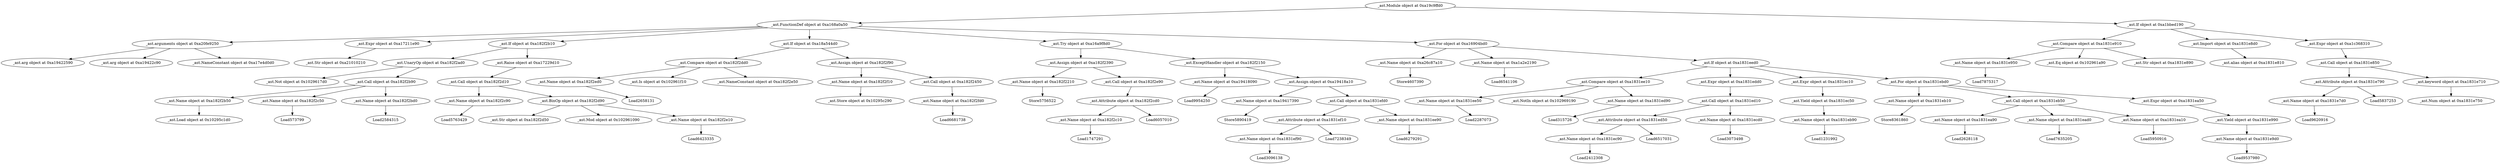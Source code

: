 strict digraph  {
<_ast.arg object at 0xa19422590>;
<_ast.arg object at 0xa19422c90>;
<_ast.NameConstant object at 0xa17e4d0d0>;
<_ast.arguments object at 0xa20fe9250>;
<_ast.Str object at 0xa21010210>;
<_ast.Expr object at 0xa17211e90>;
<_ast.Not object at 0x1029617d0>;
<_ast.Load object at 0x10295c1d0>;
<_ast.Name object at 0xa182f2b50>;
<_ast.Name object at 0xa182f2c50>;
Load573799;
<_ast.Name object at 0xa182f2bd0>;
Load2584315;
<_ast.Call object at 0xa182f2b90>;
<_ast.UnaryOp object at 0xa182f2ad0>;
<_ast.Name object at 0xa182f2c90>;
Load5763429;
<_ast.Str object at 0xa182f2d50>;
<_ast.Mod object at 0x102961090>;
<_ast.Name object at 0xa182f2e10>;
Load6423335;
<_ast.BinOp object at 0xa182f2d90>;
<_ast.Call object at 0xa182f2d10>;
<_ast.Raise object at 0xa17229d10>;
<_ast.If object at 0xa182f2b10>;
<_ast.Name object at 0xa182f2ed0>;
Load2658131;
<_ast.Is object at 0x102961f10>;
<_ast.NameConstant object at 0xa182f2e50>;
<_ast.Compare object at 0xa182f2dd0>;
<_ast.Store object at 0x10295c290>;
<_ast.Name object at 0xa182f2f10>;
<_ast.Name object at 0xa182f2fd0>;
Load6681738;
<_ast.Call object at 0xa182f2450>;
<_ast.Assign object at 0xa182f2f90>;
<_ast.If object at 0xa18a544d0>;
<_ast.Name object at 0xa182f2210>;
Store5756522;
<_ast.Name object at 0xa182f2c10>;
Load1747291;
<_ast.Attribute object at 0xa182f2cd0>;
Load6057010;
<_ast.Call object at 0xa182f2e90>;
<_ast.Assign object at 0xa182f2390>;
<_ast.Name object at 0xa19418090>;
Load9954250;
<_ast.Name object at 0xa19417390>;
Store5890419;
<_ast.Name object at 0xa1831ef90>;
Load3096138;
<_ast.Attribute object at 0xa1831ef10>;
Load7238349;
<_ast.Name object at 0xa1831ee90>;
Load6279291;
<_ast.Call object at 0xa1831efd0>;
<_ast.Assign object at 0xa19418a10>;
<_ast.ExceptHandler object at 0xa182f2150>;
<_ast.Try object at 0xa16a9f8d0>;
<_ast.Name object at 0xa26c87a10>;
Store4607390;
<_ast.Name object at 0xa1a2e2190>;
Load6541106;
<_ast.Name object at 0xa1831ee50>;
Load2287073;
<_ast.NotIn object at 0x102969190>;
<_ast.Name object at 0xa1831ed90>;
Load315726;
<_ast.Compare object at 0xa1831ee10>;
<_ast.Name object at 0xa1831ec90>;
Load2412308;
<_ast.Attribute object at 0xa1831ed50>;
Load6517031;
<_ast.Name object at 0xa1831ecd0>;
Load3073498;
<_ast.Call object at 0xa1831ed10>;
<_ast.Expr object at 0xa1831edd0>;
<_ast.Name object at 0xa1831eb90>;
Load1231992;
<_ast.Yield object at 0xa1831ec50>;
<_ast.Expr object at 0xa1831ec10>;
<_ast.Name object at 0xa1831eb10>;
Store8361860;
<_ast.Name object at 0xa1831ea90>;
Load2628118;
<_ast.Name object at 0xa1831ead0>;
Load7635205;
<_ast.Name object at 0xa1831ea10>;
Load5950916;
<_ast.Call object at 0xa1831eb50>;
<_ast.Name object at 0xa1831e9d0>;
Load9537980;
<_ast.Yield object at 0xa1831e990>;
<_ast.Expr object at 0xa1831ea50>;
<_ast.For object at 0xa1831ebd0>;
<_ast.If object at 0xa1831eed0>;
<_ast.For object at 0xa16904bd0>;
<_ast.FunctionDef object at 0xa168a0a50>;
<_ast.Name object at 0xa1831e950>;
Load7875317;
<_ast.Eq object at 0x102961a90>;
<_ast.Str object at 0xa1831e890>;
<_ast.Compare object at 0xa1831e910>;
<_ast.alias object at 0xa1831e810>;
<_ast.Import object at 0xa1831e8d0>;
<_ast.Name object at 0xa1831e7d0>;
Load9620916;
<_ast.Attribute object at 0xa1831e790>;
Load5837253;
<_ast.Num object at 0xa1831e750>;
<_ast.keyword object at 0xa1831e710>;
<_ast.Call object at 0xa1831e850>;
<_ast.Expr object at 0xa1c368310>;
<_ast.If object at 0xa1bbed190>;
<_ast.Module object at 0xa19c9ffd0>;
<_ast.arguments object at 0xa20fe9250> -> <_ast.arg object at 0xa19422590>;
<_ast.arguments object at 0xa20fe9250> -> <_ast.arg object at 0xa19422c90>;
<_ast.arguments object at 0xa20fe9250> -> <_ast.NameConstant object at 0xa17e4d0d0>;
<_ast.Expr object at 0xa17211e90> -> <_ast.Str object at 0xa21010210>;
<_ast.Name object at 0xa182f2b50> -> <_ast.Load object at 0x10295c1d0>;
<_ast.Name object at 0xa182f2c50> -> Load573799;
<_ast.Name object at 0xa182f2bd0> -> Load2584315;
<_ast.Call object at 0xa182f2b90> -> <_ast.Name object at 0xa182f2b50>;
<_ast.Call object at 0xa182f2b90> -> <_ast.Name object at 0xa182f2c50>;
<_ast.Call object at 0xa182f2b90> -> <_ast.Name object at 0xa182f2bd0>;
<_ast.UnaryOp object at 0xa182f2ad0> -> <_ast.Not object at 0x1029617d0>;
<_ast.UnaryOp object at 0xa182f2ad0> -> <_ast.Call object at 0xa182f2b90>;
<_ast.Name object at 0xa182f2c90> -> Load5763429;
<_ast.Name object at 0xa182f2e10> -> Load6423335;
<_ast.BinOp object at 0xa182f2d90> -> <_ast.Str object at 0xa182f2d50>;
<_ast.BinOp object at 0xa182f2d90> -> <_ast.Mod object at 0x102961090>;
<_ast.BinOp object at 0xa182f2d90> -> <_ast.Name object at 0xa182f2e10>;
<_ast.Call object at 0xa182f2d10> -> <_ast.Name object at 0xa182f2c90>;
<_ast.Call object at 0xa182f2d10> -> <_ast.BinOp object at 0xa182f2d90>;
<_ast.Raise object at 0xa17229d10> -> <_ast.Call object at 0xa182f2d10>;
<_ast.If object at 0xa182f2b10> -> <_ast.UnaryOp object at 0xa182f2ad0>;
<_ast.If object at 0xa182f2b10> -> <_ast.Raise object at 0xa17229d10>;
<_ast.Name object at 0xa182f2ed0> -> Load2658131;
<_ast.Compare object at 0xa182f2dd0> -> <_ast.Name object at 0xa182f2ed0>;
<_ast.Compare object at 0xa182f2dd0> -> <_ast.Is object at 0x102961f10>;
<_ast.Compare object at 0xa182f2dd0> -> <_ast.NameConstant object at 0xa182f2e50>;
<_ast.Name object at 0xa182f2f10> -> <_ast.Store object at 0x10295c290>;
<_ast.Name object at 0xa182f2fd0> -> Load6681738;
<_ast.Call object at 0xa182f2450> -> <_ast.Name object at 0xa182f2fd0>;
<_ast.Assign object at 0xa182f2f90> -> <_ast.Name object at 0xa182f2f10>;
<_ast.Assign object at 0xa182f2f90> -> <_ast.Call object at 0xa182f2450>;
<_ast.If object at 0xa18a544d0> -> <_ast.Compare object at 0xa182f2dd0>;
<_ast.If object at 0xa18a544d0> -> <_ast.Assign object at 0xa182f2f90>;
<_ast.Name object at 0xa182f2210> -> Store5756522;
<_ast.Name object at 0xa182f2c10> -> Load1747291;
<_ast.Attribute object at 0xa182f2cd0> -> <_ast.Name object at 0xa182f2c10>;
<_ast.Attribute object at 0xa182f2cd0> -> Load6057010;
<_ast.Call object at 0xa182f2e90> -> <_ast.Attribute object at 0xa182f2cd0>;
<_ast.Assign object at 0xa182f2390> -> <_ast.Name object at 0xa182f2210>;
<_ast.Assign object at 0xa182f2390> -> <_ast.Call object at 0xa182f2e90>;
<_ast.Name object at 0xa19418090> -> Load9954250;
<_ast.Name object at 0xa19417390> -> Store5890419;
<_ast.Name object at 0xa1831ef90> -> Load3096138;
<_ast.Attribute object at 0xa1831ef10> -> <_ast.Name object at 0xa1831ef90>;
<_ast.Attribute object at 0xa1831ef10> -> Load7238349;
<_ast.Name object at 0xa1831ee90> -> Load6279291;
<_ast.Call object at 0xa1831efd0> -> <_ast.Attribute object at 0xa1831ef10>;
<_ast.Call object at 0xa1831efd0> -> <_ast.Name object at 0xa1831ee90>;
<_ast.Assign object at 0xa19418a10> -> <_ast.Name object at 0xa19417390>;
<_ast.Assign object at 0xa19418a10> -> <_ast.Call object at 0xa1831efd0>;
<_ast.ExceptHandler object at 0xa182f2150> -> <_ast.Name object at 0xa19418090>;
<_ast.ExceptHandler object at 0xa182f2150> -> <_ast.Assign object at 0xa19418a10>;
<_ast.Try object at 0xa16a9f8d0> -> <_ast.Assign object at 0xa182f2390>;
<_ast.Try object at 0xa16a9f8d0> -> <_ast.ExceptHandler object at 0xa182f2150>;
<_ast.Name object at 0xa26c87a10> -> Store4607390;
<_ast.Name object at 0xa1a2e2190> -> Load6541106;
<_ast.Name object at 0xa1831ee50> -> Load2287073;
<_ast.Name object at 0xa1831ed90> -> Load315726;
<_ast.Compare object at 0xa1831ee10> -> <_ast.Name object at 0xa1831ee50>;
<_ast.Compare object at 0xa1831ee10> -> <_ast.NotIn object at 0x102969190>;
<_ast.Compare object at 0xa1831ee10> -> <_ast.Name object at 0xa1831ed90>;
<_ast.Name object at 0xa1831ec90> -> Load2412308;
<_ast.Attribute object at 0xa1831ed50> -> <_ast.Name object at 0xa1831ec90>;
<_ast.Attribute object at 0xa1831ed50> -> Load6517031;
<_ast.Name object at 0xa1831ecd0> -> Load3073498;
<_ast.Call object at 0xa1831ed10> -> <_ast.Attribute object at 0xa1831ed50>;
<_ast.Call object at 0xa1831ed10> -> <_ast.Name object at 0xa1831ecd0>;
<_ast.Expr object at 0xa1831edd0> -> <_ast.Call object at 0xa1831ed10>;
<_ast.Name object at 0xa1831eb90> -> Load1231992;
<_ast.Yield object at 0xa1831ec50> -> <_ast.Name object at 0xa1831eb90>;
<_ast.Expr object at 0xa1831ec10> -> <_ast.Yield object at 0xa1831ec50>;
<_ast.Name object at 0xa1831eb10> -> Store8361860;
<_ast.Name object at 0xa1831ea90> -> Load2628118;
<_ast.Name object at 0xa1831ead0> -> Load7635205;
<_ast.Name object at 0xa1831ea10> -> Load5950916;
<_ast.Call object at 0xa1831eb50> -> <_ast.Name object at 0xa1831ea90>;
<_ast.Call object at 0xa1831eb50> -> <_ast.Name object at 0xa1831ead0>;
<_ast.Call object at 0xa1831eb50> -> <_ast.Name object at 0xa1831ea10>;
<_ast.Name object at 0xa1831e9d0> -> Load9537980;
<_ast.Yield object at 0xa1831e990> -> <_ast.Name object at 0xa1831e9d0>;
<_ast.Expr object at 0xa1831ea50> -> <_ast.Yield object at 0xa1831e990>;
<_ast.For object at 0xa1831ebd0> -> <_ast.Name object at 0xa1831eb10>;
<_ast.For object at 0xa1831ebd0> -> <_ast.Call object at 0xa1831eb50>;
<_ast.For object at 0xa1831ebd0> -> <_ast.Expr object at 0xa1831ea50>;
<_ast.If object at 0xa1831eed0> -> <_ast.Compare object at 0xa1831ee10>;
<_ast.If object at 0xa1831eed0> -> <_ast.Expr object at 0xa1831edd0>;
<_ast.If object at 0xa1831eed0> -> <_ast.Expr object at 0xa1831ec10>;
<_ast.If object at 0xa1831eed0> -> <_ast.For object at 0xa1831ebd0>;
<_ast.For object at 0xa16904bd0> -> <_ast.Name object at 0xa26c87a10>;
<_ast.For object at 0xa16904bd0> -> <_ast.Name object at 0xa1a2e2190>;
<_ast.For object at 0xa16904bd0> -> <_ast.If object at 0xa1831eed0>;
<_ast.FunctionDef object at 0xa168a0a50> -> <_ast.arguments object at 0xa20fe9250>;
<_ast.FunctionDef object at 0xa168a0a50> -> <_ast.Expr object at 0xa17211e90>;
<_ast.FunctionDef object at 0xa168a0a50> -> <_ast.If object at 0xa182f2b10>;
<_ast.FunctionDef object at 0xa168a0a50> -> <_ast.If object at 0xa18a544d0>;
<_ast.FunctionDef object at 0xa168a0a50> -> <_ast.Try object at 0xa16a9f8d0>;
<_ast.FunctionDef object at 0xa168a0a50> -> <_ast.For object at 0xa16904bd0>;
<_ast.Name object at 0xa1831e950> -> Load7875317;
<_ast.Compare object at 0xa1831e910> -> <_ast.Name object at 0xa1831e950>;
<_ast.Compare object at 0xa1831e910> -> <_ast.Eq object at 0x102961a90>;
<_ast.Compare object at 0xa1831e910> -> <_ast.Str object at 0xa1831e890>;
<_ast.Import object at 0xa1831e8d0> -> <_ast.alias object at 0xa1831e810>;
<_ast.Name object at 0xa1831e7d0> -> Load9620916;
<_ast.Attribute object at 0xa1831e790> -> <_ast.Name object at 0xa1831e7d0>;
<_ast.Attribute object at 0xa1831e790> -> Load5837253;
<_ast.keyword object at 0xa1831e710> -> <_ast.Num object at 0xa1831e750>;
<_ast.Call object at 0xa1831e850> -> <_ast.Attribute object at 0xa1831e790>;
<_ast.Call object at 0xa1831e850> -> <_ast.keyword object at 0xa1831e710>;
<_ast.Expr object at 0xa1c368310> -> <_ast.Call object at 0xa1831e850>;
<_ast.If object at 0xa1bbed190> -> <_ast.Compare object at 0xa1831e910>;
<_ast.If object at 0xa1bbed190> -> <_ast.Import object at 0xa1831e8d0>;
<_ast.If object at 0xa1bbed190> -> <_ast.Expr object at 0xa1c368310>;
<_ast.Module object at 0xa19c9ffd0> -> <_ast.FunctionDef object at 0xa168a0a50>;
<_ast.Module object at 0xa19c9ffd0> -> <_ast.If object at 0xa1bbed190>;
}
